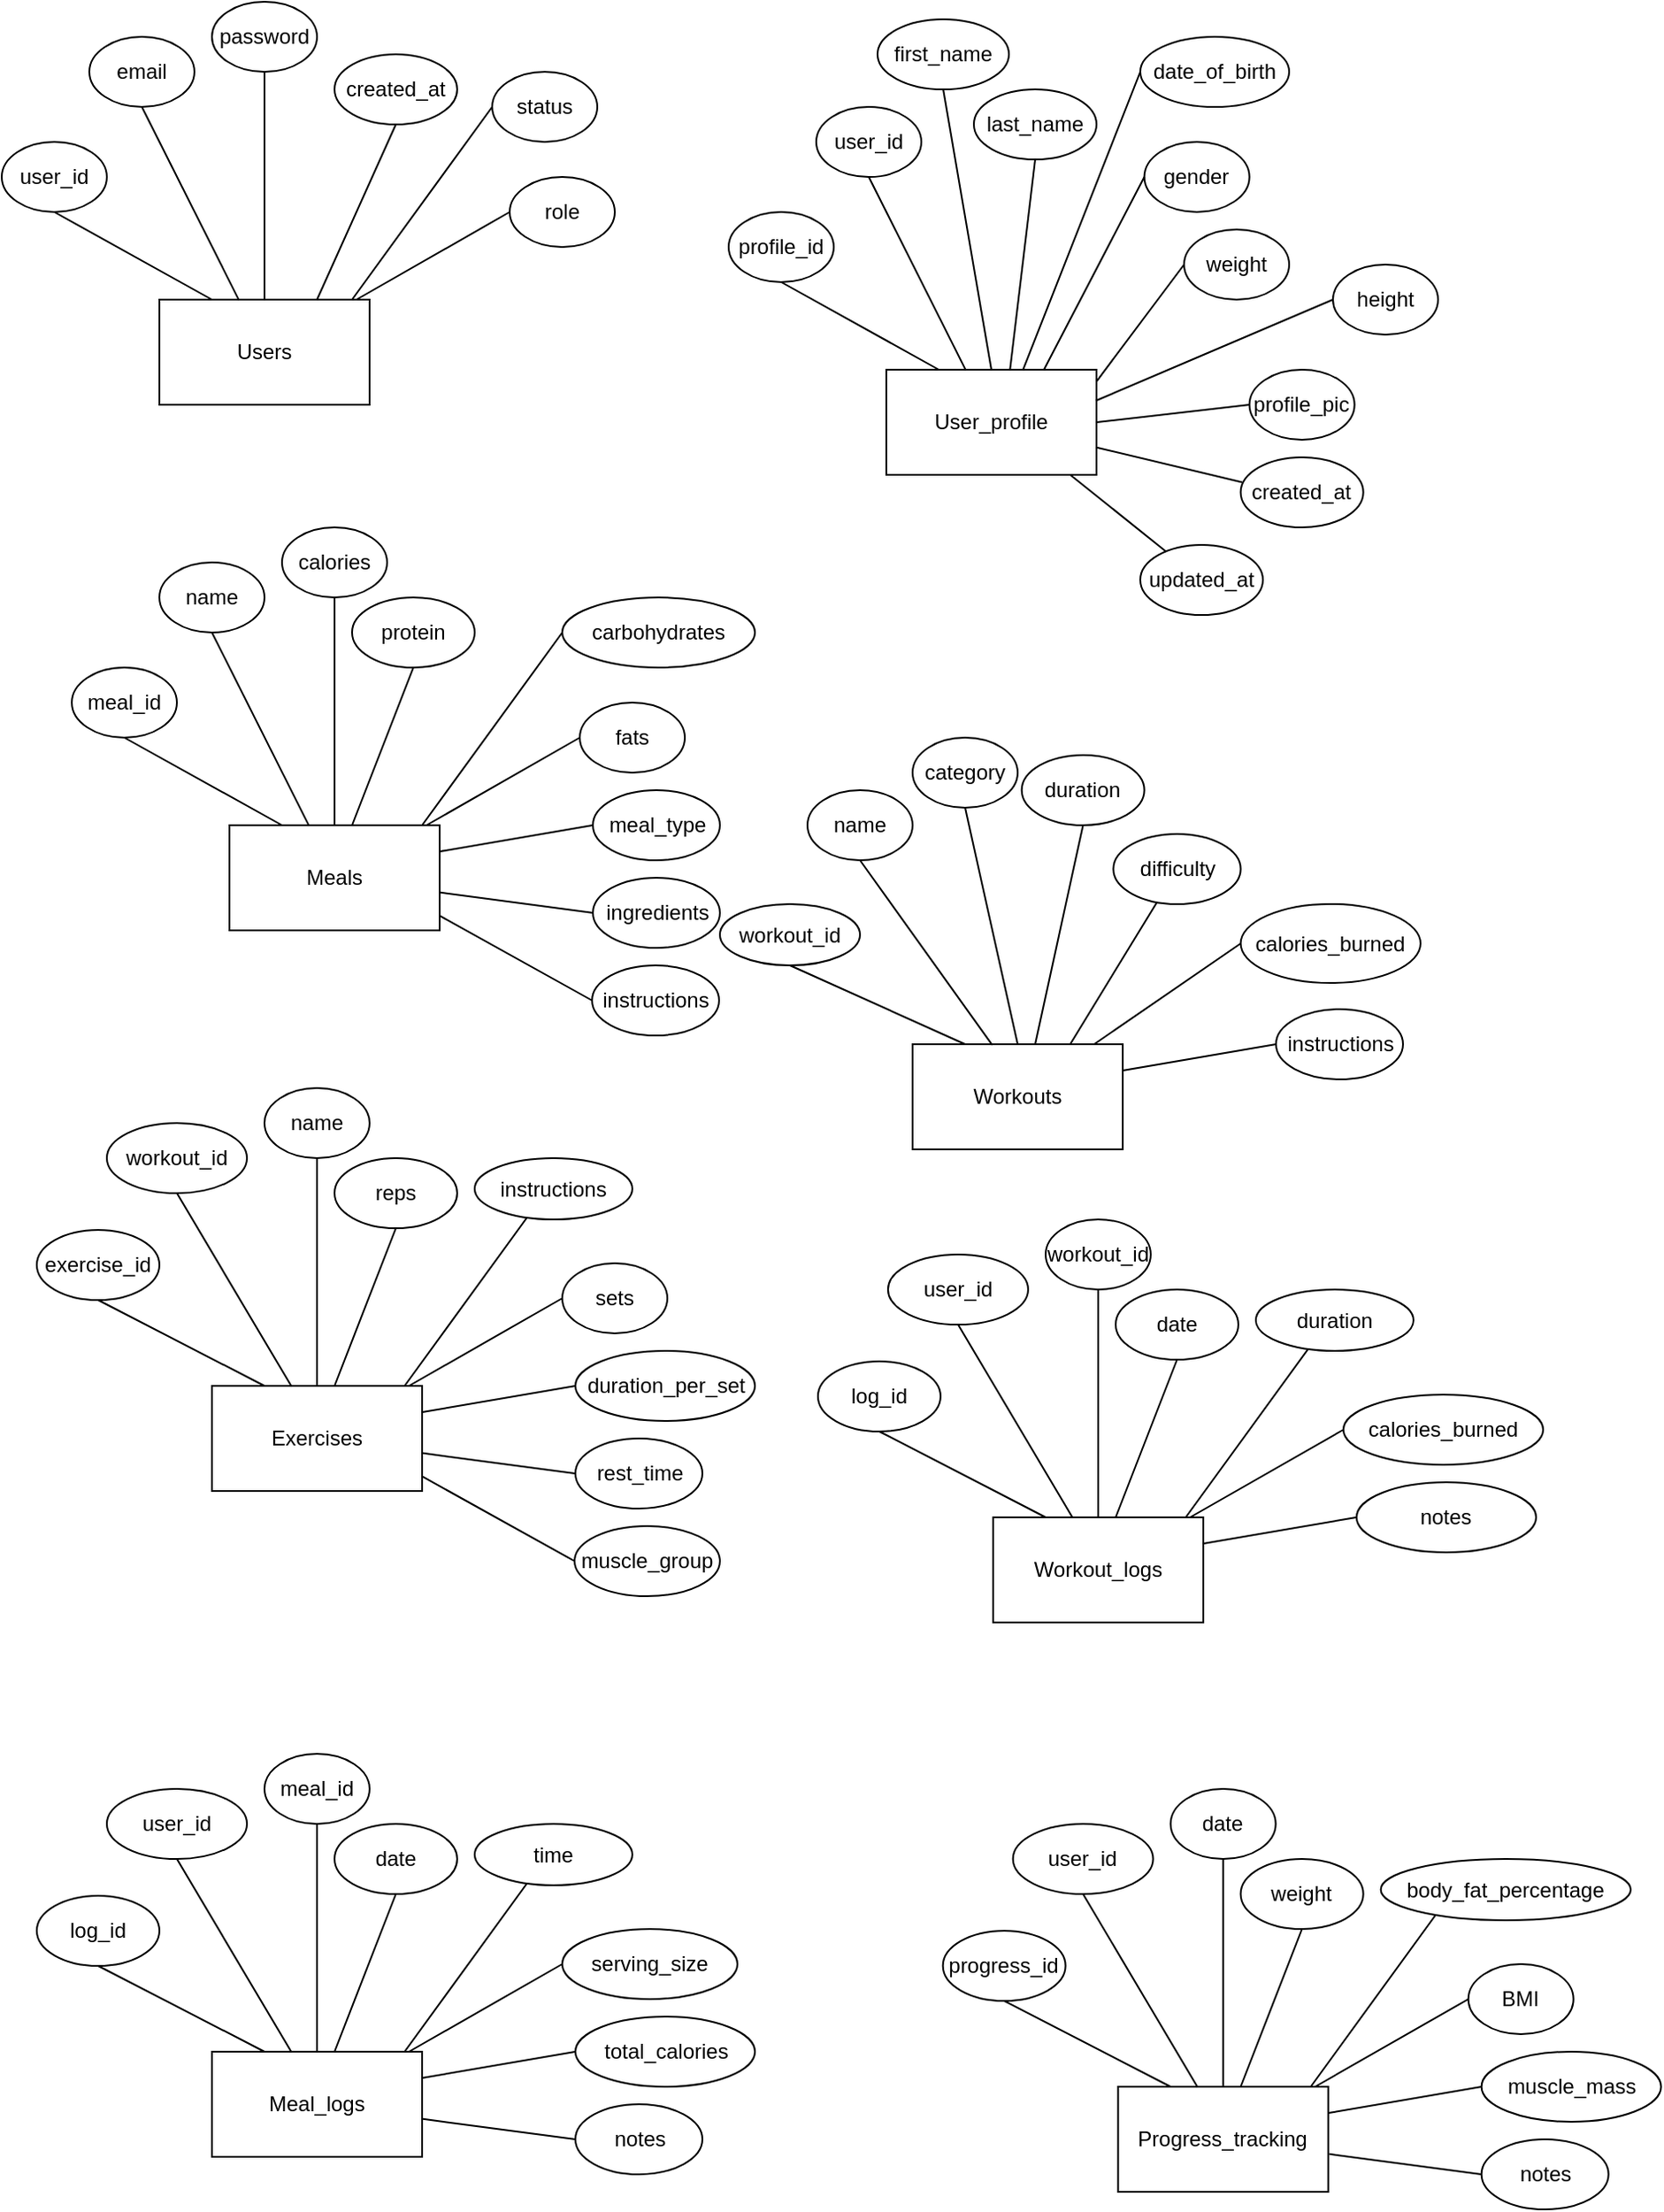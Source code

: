 <mxfile>
    <diagram id="jBs-zmnSxuR3EYOVZ4C9" name="Page-1">
        <mxGraphModel dx="532" dy="657" grid="1" gridSize="10" guides="1" tooltips="1" connect="1" arrows="1" fold="1" page="1" pageScale="1" pageWidth="850" pageHeight="1100" math="0" shadow="0">
            <root>
                <mxCell id="0"/>
                <mxCell id="1" parent="0"/>
                <mxCell id="2" value="Users&lt;br&gt;" style="rounded=0;whiteSpace=wrap;html=1;" parent="1" vertex="1">
                    <mxGeometry x="100" y="190" width="120" height="60" as="geometry"/>
                </mxCell>
                <mxCell id="3" value="user_id" style="ellipse;whiteSpace=wrap;html=1;" parent="1" vertex="1">
                    <mxGeometry x="10" y="100" width="60" height="40" as="geometry"/>
                </mxCell>
                <mxCell id="4" value="" style="endArrow=none;html=1;entryX=0.25;entryY=0;entryDx=0;entryDy=0;exitX=0.5;exitY=1;exitDx=0;exitDy=0;" parent="1" source="3" target="2" edge="1">
                    <mxGeometry width="50" height="50" relative="1" as="geometry">
                        <mxPoint x="120" y="330" as="sourcePoint"/>
                        <mxPoint x="170" y="280" as="targetPoint"/>
                    </mxGeometry>
                </mxCell>
                <mxCell id="5" value="email" style="ellipse;whiteSpace=wrap;html=1;" parent="1" vertex="1">
                    <mxGeometry x="60" y="40" width="60" height="40" as="geometry"/>
                </mxCell>
                <mxCell id="7" value="" style="endArrow=none;html=1;entryX=0.379;entryY=0.007;entryDx=0;entryDy=0;exitX=0.5;exitY=1;exitDx=0;exitDy=0;entryPerimeter=0;" parent="1" source="5" target="2" edge="1">
                    <mxGeometry width="50" height="50" relative="1" as="geometry">
                        <mxPoint x="120" y="330" as="sourcePoint"/>
                        <mxPoint x="170" y="280" as="targetPoint"/>
                    </mxGeometry>
                </mxCell>
                <mxCell id="9" value="password" style="ellipse;whiteSpace=wrap;html=1;" parent="1" vertex="1">
                    <mxGeometry x="130" y="20" width="60" height="40" as="geometry"/>
                </mxCell>
                <mxCell id="11" value="" style="endArrow=none;html=1;exitX=0.5;exitY=0;exitDx=0;exitDy=0;entryX=0.5;entryY=1;entryDx=0;entryDy=0;" parent="1" source="2" target="9" edge="1">
                    <mxGeometry width="50" height="50" relative="1" as="geometry">
                        <mxPoint x="550" y="320" as="sourcePoint"/>
                        <mxPoint x="600" y="270" as="targetPoint"/>
                    </mxGeometry>
                </mxCell>
                <mxCell id="12" value="created_at" style="ellipse;whiteSpace=wrap;html=1;" parent="1" vertex="1">
                    <mxGeometry x="200" y="50" width="70" height="40" as="geometry"/>
                </mxCell>
                <mxCell id="13" value="" style="endArrow=none;html=1;exitX=0.75;exitY=0;exitDx=0;exitDy=0;entryX=0.5;entryY=1;entryDx=0;entryDy=0;" parent="1" source="2" target="12" edge="1">
                    <mxGeometry width="50" height="50" relative="1" as="geometry">
                        <mxPoint x="190" y="190" as="sourcePoint"/>
                        <mxPoint x="630" y="270" as="targetPoint"/>
                    </mxGeometry>
                </mxCell>
                <mxCell id="14" value="status" style="ellipse;whiteSpace=wrap;html=1;" parent="1" vertex="1">
                    <mxGeometry x="290" y="60" width="60" height="40" as="geometry"/>
                </mxCell>
                <mxCell id="15" value="" style="endArrow=none;html=1;entryX=0;entryY=0.5;entryDx=0;entryDy=0;" parent="1" target="14" edge="1">
                    <mxGeometry width="50" height="50" relative="1" as="geometry">
                        <mxPoint x="210" y="190" as="sourcePoint"/>
                        <mxPoint x="730" y="350" as="targetPoint"/>
                    </mxGeometry>
                </mxCell>
                <mxCell id="16" value="role" style="ellipse;whiteSpace=wrap;html=1;" parent="1" vertex="1">
                    <mxGeometry x="300" y="120" width="60" height="40" as="geometry"/>
                </mxCell>
                <mxCell id="17" value="" style="endArrow=none;html=1;entryX=0;entryY=0.5;entryDx=0;entryDy=0;" parent="1" source="2" target="16" edge="1">
                    <mxGeometry width="50" height="50" relative="1" as="geometry">
                        <mxPoint x="290" y="310" as="sourcePoint"/>
                        <mxPoint x="730" y="390" as="targetPoint"/>
                    </mxGeometry>
                </mxCell>
                <mxCell id="19" value="User_profile" style="rounded=0;whiteSpace=wrap;html=1;" parent="1" vertex="1">
                    <mxGeometry x="515" y="230" width="120" height="60" as="geometry"/>
                </mxCell>
                <mxCell id="20" value="profile_id" style="ellipse;whiteSpace=wrap;html=1;" parent="1" vertex="1">
                    <mxGeometry x="425" y="140" width="60" height="40" as="geometry"/>
                </mxCell>
                <mxCell id="21" value="" style="endArrow=none;html=1;entryX=0.25;entryY=0;entryDx=0;entryDy=0;exitX=0.5;exitY=1;exitDx=0;exitDy=0;" parent="1" source="20" target="19" edge="1">
                    <mxGeometry width="50" height="50" relative="1" as="geometry">
                        <mxPoint x="535" y="370" as="sourcePoint"/>
                        <mxPoint x="585" y="320" as="targetPoint"/>
                    </mxGeometry>
                </mxCell>
                <mxCell id="22" value="user_id" style="ellipse;whiteSpace=wrap;html=1;" parent="1" vertex="1">
                    <mxGeometry x="475" y="80" width="60" height="40" as="geometry"/>
                </mxCell>
                <mxCell id="23" value="" style="endArrow=none;html=1;entryX=0.379;entryY=0.007;entryDx=0;entryDy=0;exitX=0.5;exitY=1;exitDx=0;exitDy=0;entryPerimeter=0;" parent="1" source="22" target="19" edge="1">
                    <mxGeometry width="50" height="50" relative="1" as="geometry">
                        <mxPoint x="535" y="370" as="sourcePoint"/>
                        <mxPoint x="585" y="320" as="targetPoint"/>
                    </mxGeometry>
                </mxCell>
                <mxCell id="24" value="first_name" style="ellipse;whiteSpace=wrap;html=1;" parent="1" vertex="1">
                    <mxGeometry x="510" y="30" width="75" height="40" as="geometry"/>
                </mxCell>
                <mxCell id="25" value="" style="endArrow=none;html=1;exitX=0.5;exitY=0;exitDx=0;exitDy=0;entryX=0.5;entryY=1;entryDx=0;entryDy=0;" parent="1" source="19" target="24" edge="1">
                    <mxGeometry width="50" height="50" relative="1" as="geometry">
                        <mxPoint x="965" y="360" as="sourcePoint"/>
                        <mxPoint x="1015" y="310" as="targetPoint"/>
                    </mxGeometry>
                </mxCell>
                <mxCell id="26" value="last_name" style="ellipse;whiteSpace=wrap;html=1;" parent="1" vertex="1">
                    <mxGeometry x="565" y="70" width="70" height="40" as="geometry"/>
                </mxCell>
                <mxCell id="27" value="" style="endArrow=none;html=1;exitX=0.589;exitY=-0.005;exitDx=0;exitDy=0;entryX=0.5;entryY=1;entryDx=0;entryDy=0;exitPerimeter=0;" parent="1" source="19" target="26" edge="1">
                    <mxGeometry width="50" height="50" relative="1" as="geometry">
                        <mxPoint x="605" y="230" as="sourcePoint"/>
                        <mxPoint x="1045" y="310" as="targetPoint"/>
                    </mxGeometry>
                </mxCell>
                <mxCell id="28" value="date_of_birth" style="ellipse;whiteSpace=wrap;html=1;" parent="1" vertex="1">
                    <mxGeometry x="660" y="40" width="85" height="40" as="geometry"/>
                </mxCell>
                <mxCell id="29" value="" style="endArrow=none;html=1;entryX=0;entryY=0.5;entryDx=0;entryDy=0;exitX=0.651;exitY=-0.001;exitDx=0;exitDy=0;exitPerimeter=0;" parent="1" source="19" target="28" edge="1">
                    <mxGeometry width="50" height="50" relative="1" as="geometry">
                        <mxPoint x="625" y="230" as="sourcePoint"/>
                        <mxPoint x="1145" y="390" as="targetPoint"/>
                    </mxGeometry>
                </mxCell>
                <mxCell id="30" value="gender" style="ellipse;whiteSpace=wrap;html=1;" parent="1" vertex="1">
                    <mxGeometry x="662.32" y="100" width="60" height="40" as="geometry"/>
                </mxCell>
                <mxCell id="31" value="" style="endArrow=none;html=1;entryX=0;entryY=0.5;entryDx=0;entryDy=0;exitX=0.75;exitY=0;exitDx=0;exitDy=0;" parent="1" source="19" target="30" edge="1">
                    <mxGeometry width="50" height="50" relative="1" as="geometry">
                        <mxPoint x="630" y="230" as="sourcePoint"/>
                        <mxPoint x="1145" y="430" as="targetPoint"/>
                    </mxGeometry>
                </mxCell>
                <mxCell id="33" value="weight" style="ellipse;whiteSpace=wrap;html=1;" parent="1" vertex="1">
                    <mxGeometry x="685" y="150" width="60" height="40" as="geometry"/>
                </mxCell>
                <mxCell id="34" value="" style="endArrow=none;html=1;entryX=0;entryY=0.5;entryDx=0;entryDy=0;exitX=0.999;exitY=0.115;exitDx=0;exitDy=0;exitPerimeter=0;" parent="1" source="19" target="33" edge="1">
                    <mxGeometry width="50" height="50" relative="1" as="geometry">
                        <mxPoint x="630" y="240" as="sourcePoint"/>
                        <mxPoint x="1152.2" y="500" as="targetPoint"/>
                    </mxGeometry>
                </mxCell>
                <mxCell id="35" value="height" style="ellipse;whiteSpace=wrap;html=1;" parent="1" vertex="1">
                    <mxGeometry x="770" y="170" width="60" height="40" as="geometry"/>
                </mxCell>
                <mxCell id="36" value="" style="endArrow=none;html=1;entryX=0;entryY=0.5;entryDx=0;entryDy=0;exitX=0.996;exitY=0.296;exitDx=0;exitDy=0;exitPerimeter=0;" parent="1" source="19" target="35" edge="1">
                    <mxGeometry width="50" height="50" relative="1" as="geometry">
                        <mxPoint x="635" y="288.45" as="sourcePoint"/>
                        <mxPoint x="1152.32" y="551.55" as="targetPoint"/>
                    </mxGeometry>
                </mxCell>
                <mxCell id="37" value="profile_pic" style="ellipse;whiteSpace=wrap;html=1;" parent="1" vertex="1">
                    <mxGeometry x="722.32" y="230" width="60" height="40" as="geometry"/>
                </mxCell>
                <mxCell id="38" value="" style="endArrow=none;html=1;entryX=0;entryY=0.5;entryDx=0;entryDy=0;exitX=1;exitY=0.5;exitDx=0;exitDy=0;" parent="1" source="19" target="37" edge="1">
                    <mxGeometry width="50" height="50" relative="1" as="geometry">
                        <mxPoint x="644.52" y="296.21" as="sourcePoint"/>
                        <mxPoint x="1162.32" y="600" as="targetPoint"/>
                    </mxGeometry>
                </mxCell>
                <mxCell id="39" value="created_at" style="ellipse;whiteSpace=wrap;html=1;" parent="1" vertex="1">
                    <mxGeometry x="717.32" y="280" width="70" height="40" as="geometry"/>
                </mxCell>
                <mxCell id="40" value="" style="endArrow=none;html=1;entryX=0.012;entryY=0.357;entryDx=0;entryDy=0;entryPerimeter=0;" parent="1" source="19" target="39" edge="1">
                    <mxGeometry width="50" height="50" relative="1" as="geometry">
                        <mxPoint x="585" y="310" as="sourcePoint"/>
                        <mxPoint x="1135" y="540" as="targetPoint"/>
                    </mxGeometry>
                </mxCell>
                <mxCell id="41" value="updated_at" style="ellipse;whiteSpace=wrap;html=1;" parent="1" vertex="1">
                    <mxGeometry x="660" y="330" width="70" height="40" as="geometry"/>
                </mxCell>
                <mxCell id="42" value="" style="endArrow=none;html=1;" parent="1" target="41" edge="1">
                    <mxGeometry width="50" height="50" relative="1" as="geometry">
                        <mxPoint x="620" y="290" as="sourcePoint"/>
                        <mxPoint x="1072.16" y="570" as="targetPoint"/>
                    </mxGeometry>
                </mxCell>
                <mxCell id="44" value="Meals" style="rounded=0;whiteSpace=wrap;html=1;" parent="1" vertex="1">
                    <mxGeometry x="140" y="490" width="120" height="60" as="geometry"/>
                </mxCell>
                <mxCell id="45" value="meal_id" style="ellipse;whiteSpace=wrap;html=1;" parent="1" vertex="1">
                    <mxGeometry x="50" y="400" width="60" height="40" as="geometry"/>
                </mxCell>
                <mxCell id="46" value="" style="endArrow=none;html=1;entryX=0.25;entryY=0;entryDx=0;entryDy=0;exitX=0.5;exitY=1;exitDx=0;exitDy=0;" parent="1" source="45" target="44" edge="1">
                    <mxGeometry width="50" height="50" relative="1" as="geometry">
                        <mxPoint x="160" y="630" as="sourcePoint"/>
                        <mxPoint x="210" y="580" as="targetPoint"/>
                    </mxGeometry>
                </mxCell>
                <mxCell id="47" value="name" style="ellipse;whiteSpace=wrap;html=1;" parent="1" vertex="1">
                    <mxGeometry x="100" y="340" width="60" height="40" as="geometry"/>
                </mxCell>
                <mxCell id="48" value="" style="endArrow=none;html=1;entryX=0.379;entryY=0.007;entryDx=0;entryDy=0;exitX=0.5;exitY=1;exitDx=0;exitDy=0;entryPerimeter=0;" parent="1" source="47" target="44" edge="1">
                    <mxGeometry width="50" height="50" relative="1" as="geometry">
                        <mxPoint x="160" y="630" as="sourcePoint"/>
                        <mxPoint x="210" y="580" as="targetPoint"/>
                    </mxGeometry>
                </mxCell>
                <mxCell id="49" value="calories" style="ellipse;whiteSpace=wrap;html=1;" parent="1" vertex="1">
                    <mxGeometry x="170" y="320" width="60" height="40" as="geometry"/>
                </mxCell>
                <mxCell id="50" value="" style="endArrow=none;html=1;exitX=0.5;exitY=0;exitDx=0;exitDy=0;entryX=0.5;entryY=1;entryDx=0;entryDy=0;" parent="1" source="44" target="49" edge="1">
                    <mxGeometry width="50" height="50" relative="1" as="geometry">
                        <mxPoint x="590" y="620" as="sourcePoint"/>
                        <mxPoint x="640" y="570" as="targetPoint"/>
                    </mxGeometry>
                </mxCell>
                <mxCell id="51" value="protein" style="ellipse;whiteSpace=wrap;html=1;" parent="1" vertex="1">
                    <mxGeometry x="210" y="360" width="70" height="40" as="geometry"/>
                </mxCell>
                <mxCell id="52" value="" style="endArrow=none;html=1;entryX=0.5;entryY=1;entryDx=0;entryDy=0;" parent="1" target="51" edge="1">
                    <mxGeometry width="50" height="50" relative="1" as="geometry">
                        <mxPoint x="210" y="490" as="sourcePoint"/>
                        <mxPoint x="670" y="570" as="targetPoint"/>
                    </mxGeometry>
                </mxCell>
                <mxCell id="53" value="carbohydrates&lt;br&gt;" style="ellipse;whiteSpace=wrap;html=1;" parent="1" vertex="1">
                    <mxGeometry x="330" y="360" width="110" height="40" as="geometry"/>
                </mxCell>
                <mxCell id="54" value="" style="endArrow=none;html=1;entryX=0;entryY=0.5;entryDx=0;entryDy=0;" parent="1" target="53" edge="1">
                    <mxGeometry width="50" height="50" relative="1" as="geometry">
                        <mxPoint x="250" y="490" as="sourcePoint"/>
                        <mxPoint x="770" y="650" as="targetPoint"/>
                    </mxGeometry>
                </mxCell>
                <mxCell id="55" value="fats" style="ellipse;whiteSpace=wrap;html=1;" parent="1" vertex="1">
                    <mxGeometry x="340" y="420" width="60" height="40" as="geometry"/>
                </mxCell>
                <mxCell id="56" value="" style="endArrow=none;html=1;entryX=0;entryY=0.5;entryDx=0;entryDy=0;" parent="1" source="44" target="55" edge="1">
                    <mxGeometry width="50" height="50" relative="1" as="geometry">
                        <mxPoint x="330" y="610" as="sourcePoint"/>
                        <mxPoint x="770" y="690" as="targetPoint"/>
                    </mxGeometry>
                </mxCell>
                <mxCell id="57" value="meal_type" style="ellipse;whiteSpace=wrap;html=1;" parent="1" vertex="1">
                    <mxGeometry x="347.5" y="470" width="72.5" height="40" as="geometry"/>
                </mxCell>
                <mxCell id="58" value="" style="endArrow=none;html=1;entryX=0;entryY=0.5;entryDx=0;entryDy=0;exitX=1;exitY=0.25;exitDx=0;exitDy=0;" parent="1" source="44" target="57" edge="1">
                    <mxGeometry width="50" height="50" relative="1" as="geometry">
                        <mxPoint x="260.0" y="540" as="sourcePoint"/>
                        <mxPoint x="777.5" y="740" as="targetPoint"/>
                    </mxGeometry>
                </mxCell>
                <mxCell id="59" value="ingredients" style="ellipse;whiteSpace=wrap;html=1;" parent="1" vertex="1">
                    <mxGeometry x="347.5" y="520" width="72.5" height="40" as="geometry"/>
                </mxCell>
                <mxCell id="60" value="" style="endArrow=none;html=1;entryX=0;entryY=0.5;entryDx=0;entryDy=0;exitX=1.004;exitY=0.64;exitDx=0;exitDy=0;exitPerimeter=0;" parent="1" source="44" target="59" edge="1">
                    <mxGeometry width="50" height="50" relative="1" as="geometry">
                        <mxPoint x="260.0" y="555.0" as="sourcePoint"/>
                        <mxPoint x="777.5" y="790" as="targetPoint"/>
                    </mxGeometry>
                </mxCell>
                <mxCell id="61" value="instructions" style="ellipse;whiteSpace=wrap;html=1;" parent="1" vertex="1">
                    <mxGeometry x="347.02" y="570" width="72.5" height="40" as="geometry"/>
                </mxCell>
                <mxCell id="62" value="" style="endArrow=none;html=1;entryX=0;entryY=0.5;entryDx=0;entryDy=0;exitX=1.001;exitY=0.862;exitDx=0;exitDy=0;exitPerimeter=0;" parent="1" source="44" target="61" edge="1">
                    <mxGeometry width="50" height="50" relative="1" as="geometry">
                        <mxPoint x="260.0" y="578.4" as="sourcePoint"/>
                        <mxPoint x="777.02" y="840" as="targetPoint"/>
                    </mxGeometry>
                </mxCell>
                <mxCell id="63" value="Workouts" style="rounded=0;whiteSpace=wrap;html=1;" parent="1" vertex="1">
                    <mxGeometry x="530" y="615" width="120" height="60" as="geometry"/>
                </mxCell>
                <mxCell id="64" value="workout_id" style="ellipse;whiteSpace=wrap;html=1;" parent="1" vertex="1">
                    <mxGeometry x="420" y="535" width="80" height="35" as="geometry"/>
                </mxCell>
                <mxCell id="65" value="" style="endArrow=none;html=1;entryX=0.25;entryY=0;entryDx=0;entryDy=0;exitX=0.5;exitY=1;exitDx=0;exitDy=0;" parent="1" source="64" target="63" edge="1">
                    <mxGeometry width="50" height="50" relative="1" as="geometry">
                        <mxPoint x="550" y="755" as="sourcePoint"/>
                        <mxPoint x="600" y="705" as="targetPoint"/>
                    </mxGeometry>
                </mxCell>
                <mxCell id="66" value="name" style="ellipse;whiteSpace=wrap;html=1;" parent="1" vertex="1">
                    <mxGeometry x="470" y="470" width="60" height="40" as="geometry"/>
                </mxCell>
                <mxCell id="67" value="" style="endArrow=none;html=1;entryX=0.379;entryY=0.007;entryDx=0;entryDy=0;exitX=0.5;exitY=1;exitDx=0;exitDy=0;entryPerimeter=0;" parent="1" source="66" target="63" edge="1">
                    <mxGeometry width="50" height="50" relative="1" as="geometry">
                        <mxPoint x="550" y="755" as="sourcePoint"/>
                        <mxPoint x="600" y="705" as="targetPoint"/>
                    </mxGeometry>
                </mxCell>
                <mxCell id="68" value="category" style="ellipse;whiteSpace=wrap;html=1;" parent="1" vertex="1">
                    <mxGeometry x="530" y="440" width="60" height="40" as="geometry"/>
                </mxCell>
                <mxCell id="69" value="" style="endArrow=none;html=1;exitX=0.5;exitY=0;exitDx=0;exitDy=0;entryX=0.5;entryY=1;entryDx=0;entryDy=0;" parent="1" source="63" target="68" edge="1">
                    <mxGeometry width="50" height="50" relative="1" as="geometry">
                        <mxPoint x="980" y="745" as="sourcePoint"/>
                        <mxPoint x="1030" y="695" as="targetPoint"/>
                    </mxGeometry>
                </mxCell>
                <mxCell id="70" value="duration" style="ellipse;whiteSpace=wrap;html=1;" parent="1" vertex="1">
                    <mxGeometry x="592.32" y="450" width="70" height="40" as="geometry"/>
                </mxCell>
                <mxCell id="71" value="" style="endArrow=none;html=1;entryX=0.5;entryY=1;entryDx=0;entryDy=0;" parent="1" target="70" edge="1">
                    <mxGeometry width="50" height="50" relative="1" as="geometry">
                        <mxPoint x="600" y="615" as="sourcePoint"/>
                        <mxPoint x="1060" y="695" as="targetPoint"/>
                    </mxGeometry>
                </mxCell>
                <mxCell id="72" value="difficulty" style="ellipse;whiteSpace=wrap;html=1;" parent="1" vertex="1">
                    <mxGeometry x="644.64" y="495" width="72.68" height="40" as="geometry"/>
                </mxCell>
                <mxCell id="73" value="" style="endArrow=none;html=1;exitX=0.75;exitY=0;exitDx=0;exitDy=0;" parent="1" source="63" target="72" edge="1">
                    <mxGeometry width="50" height="50" relative="1" as="geometry">
                        <mxPoint x="640" y="615" as="sourcePoint"/>
                        <mxPoint x="1160" y="775" as="targetPoint"/>
                    </mxGeometry>
                </mxCell>
                <mxCell id="74" value="calories_burned" style="ellipse;whiteSpace=wrap;html=1;" parent="1" vertex="1">
                    <mxGeometry x="717.32" y="535" width="102.68" height="45" as="geometry"/>
                </mxCell>
                <mxCell id="75" value="" style="endArrow=none;html=1;entryX=0;entryY=0.5;entryDx=0;entryDy=0;" parent="1" source="63" target="74" edge="1">
                    <mxGeometry width="50" height="50" relative="1" as="geometry">
                        <mxPoint x="720" y="735" as="sourcePoint"/>
                        <mxPoint x="1160" y="815" as="targetPoint"/>
                    </mxGeometry>
                </mxCell>
                <mxCell id="76" value="instructions" style="ellipse;whiteSpace=wrap;html=1;" parent="1" vertex="1">
                    <mxGeometry x="737.5" y="595" width="72.5" height="40" as="geometry"/>
                </mxCell>
                <mxCell id="77" value="" style="endArrow=none;html=1;entryX=0;entryY=0.5;entryDx=0;entryDy=0;exitX=1;exitY=0.25;exitDx=0;exitDy=0;" parent="1" source="63" target="76" edge="1">
                    <mxGeometry width="50" height="50" relative="1" as="geometry">
                        <mxPoint x="650.0" y="665" as="sourcePoint"/>
                        <mxPoint x="1167.5" y="865" as="targetPoint"/>
                    </mxGeometry>
                </mxCell>
                <mxCell id="84" value="Exercises" style="rounded=0;whiteSpace=wrap;html=1;" vertex="1" parent="1">
                    <mxGeometry x="130" y="810" width="120" height="60" as="geometry"/>
                </mxCell>
                <mxCell id="85" value="exercise_id" style="ellipse;whiteSpace=wrap;html=1;" vertex="1" parent="1">
                    <mxGeometry x="30" y="721" width="70" height="40" as="geometry"/>
                </mxCell>
                <mxCell id="86" value="" style="endArrow=none;html=1;entryX=0.25;entryY=0;entryDx=0;entryDy=0;exitX=0.5;exitY=1;exitDx=0;exitDy=0;" edge="1" parent="1" source="85" target="84">
                    <mxGeometry width="50" height="50" relative="1" as="geometry">
                        <mxPoint x="150" y="950" as="sourcePoint"/>
                        <mxPoint x="200" y="900" as="targetPoint"/>
                    </mxGeometry>
                </mxCell>
                <mxCell id="87" value="workout_id" style="ellipse;whiteSpace=wrap;html=1;" vertex="1" parent="1">
                    <mxGeometry x="70" y="660" width="80" height="40" as="geometry"/>
                </mxCell>
                <mxCell id="88" value="" style="endArrow=none;html=1;entryX=0.379;entryY=0.007;entryDx=0;entryDy=0;exitX=0.5;exitY=1;exitDx=0;exitDy=0;entryPerimeter=0;" edge="1" parent="1" source="87" target="84">
                    <mxGeometry width="50" height="50" relative="1" as="geometry">
                        <mxPoint x="150" y="950" as="sourcePoint"/>
                        <mxPoint x="200" y="900" as="targetPoint"/>
                    </mxGeometry>
                </mxCell>
                <mxCell id="89" value="name" style="ellipse;whiteSpace=wrap;html=1;" vertex="1" parent="1">
                    <mxGeometry x="160" y="640" width="60" height="40" as="geometry"/>
                </mxCell>
                <mxCell id="90" value="" style="endArrow=none;html=1;exitX=0.5;exitY=0;exitDx=0;exitDy=0;entryX=0.5;entryY=1;entryDx=0;entryDy=0;" edge="1" parent="1" source="84" target="89">
                    <mxGeometry width="50" height="50" relative="1" as="geometry">
                        <mxPoint x="580" y="940" as="sourcePoint"/>
                        <mxPoint x="630" y="890" as="targetPoint"/>
                    </mxGeometry>
                </mxCell>
                <mxCell id="91" value="reps" style="ellipse;whiteSpace=wrap;html=1;" vertex="1" parent="1">
                    <mxGeometry x="200" y="680" width="70" height="40" as="geometry"/>
                </mxCell>
                <mxCell id="92" value="" style="endArrow=none;html=1;entryX=0.5;entryY=1;entryDx=0;entryDy=0;" edge="1" parent="1" target="91">
                    <mxGeometry width="50" height="50" relative="1" as="geometry">
                        <mxPoint x="200" y="810" as="sourcePoint"/>
                        <mxPoint x="660" y="890" as="targetPoint"/>
                    </mxGeometry>
                </mxCell>
                <mxCell id="93" value="" style="endArrow=none;html=1;entryX=0;entryY=0.5;entryDx=0;entryDy=0;" edge="1" parent="1">
                    <mxGeometry width="50" height="50" relative="1" as="geometry">
                        <mxPoint x="240" y="810" as="sourcePoint"/>
                        <mxPoint x="320.0" y="700" as="targetPoint"/>
                    </mxGeometry>
                </mxCell>
                <mxCell id="94" value="sets" style="ellipse;whiteSpace=wrap;html=1;" vertex="1" parent="1">
                    <mxGeometry x="330" y="740" width="60" height="40" as="geometry"/>
                </mxCell>
                <mxCell id="95" value="" style="endArrow=none;html=1;entryX=0;entryY=0.5;entryDx=0;entryDy=0;" edge="1" parent="1" source="84" target="94">
                    <mxGeometry width="50" height="50" relative="1" as="geometry">
                        <mxPoint x="320" y="930" as="sourcePoint"/>
                        <mxPoint x="760" y="1010" as="targetPoint"/>
                    </mxGeometry>
                </mxCell>
                <mxCell id="96" value="duration_per_set" style="ellipse;whiteSpace=wrap;html=1;" vertex="1" parent="1">
                    <mxGeometry x="337.5" y="790" width="102.5" height="40" as="geometry"/>
                </mxCell>
                <mxCell id="97" value="" style="endArrow=none;html=1;entryX=0;entryY=0.5;entryDx=0;entryDy=0;exitX=1;exitY=0.25;exitDx=0;exitDy=0;" edge="1" parent="1" source="84" target="96">
                    <mxGeometry width="50" height="50" relative="1" as="geometry">
                        <mxPoint x="250.0" y="860" as="sourcePoint"/>
                        <mxPoint x="767.5" y="1060" as="targetPoint"/>
                    </mxGeometry>
                </mxCell>
                <mxCell id="98" value="rest_time" style="ellipse;whiteSpace=wrap;html=1;" vertex="1" parent="1">
                    <mxGeometry x="337.5" y="840" width="72.5" height="40" as="geometry"/>
                </mxCell>
                <mxCell id="99" value="" style="endArrow=none;html=1;entryX=0;entryY=0.5;entryDx=0;entryDy=0;exitX=1.004;exitY=0.64;exitDx=0;exitDy=0;exitPerimeter=0;" edge="1" parent="1" source="84" target="98">
                    <mxGeometry width="50" height="50" relative="1" as="geometry">
                        <mxPoint x="250.0" y="875.0" as="sourcePoint"/>
                        <mxPoint x="767.5" y="1110" as="targetPoint"/>
                    </mxGeometry>
                </mxCell>
                <mxCell id="100" value="muscle_group" style="ellipse;whiteSpace=wrap;html=1;" vertex="1" parent="1">
                    <mxGeometry x="337.02" y="890" width="82.98" height="40" as="geometry"/>
                </mxCell>
                <mxCell id="101" value="" style="endArrow=none;html=1;entryX=0;entryY=0.5;entryDx=0;entryDy=0;exitX=1.001;exitY=0.862;exitDx=0;exitDy=0;exitPerimeter=0;" edge="1" parent="1" source="84" target="100">
                    <mxGeometry width="50" height="50" relative="1" as="geometry">
                        <mxPoint x="250.0" y="898.4" as="sourcePoint"/>
                        <mxPoint x="767.02" y="1160" as="targetPoint"/>
                    </mxGeometry>
                </mxCell>
                <mxCell id="103" value="instructions" style="ellipse;whiteSpace=wrap;html=1;" vertex="1" parent="1">
                    <mxGeometry x="280" y="680" width="90" height="35" as="geometry"/>
                </mxCell>
                <mxCell id="104" value="Workout_logs" style="rounded=0;whiteSpace=wrap;html=1;" vertex="1" parent="1">
                    <mxGeometry x="575.98" y="885" width="120" height="60" as="geometry"/>
                </mxCell>
                <mxCell id="105" value="log_id" style="ellipse;whiteSpace=wrap;html=1;" vertex="1" parent="1">
                    <mxGeometry x="475.98" y="796" width="70" height="40" as="geometry"/>
                </mxCell>
                <mxCell id="106" value="" style="endArrow=none;html=1;entryX=0.25;entryY=0;entryDx=0;entryDy=0;exitX=0.5;exitY=1;exitDx=0;exitDy=0;" edge="1" parent="1" source="105" target="104">
                    <mxGeometry width="50" height="50" relative="1" as="geometry">
                        <mxPoint x="595.98" y="1025" as="sourcePoint"/>
                        <mxPoint x="645.98" y="975" as="targetPoint"/>
                    </mxGeometry>
                </mxCell>
                <mxCell id="107" value="user_id" style="ellipse;whiteSpace=wrap;html=1;" vertex="1" parent="1">
                    <mxGeometry x="515.98" y="735" width="80" height="40" as="geometry"/>
                </mxCell>
                <mxCell id="108" value="" style="endArrow=none;html=1;entryX=0.379;entryY=0.007;entryDx=0;entryDy=0;exitX=0.5;exitY=1;exitDx=0;exitDy=0;entryPerimeter=0;" edge="1" parent="1" source="107" target="104">
                    <mxGeometry width="50" height="50" relative="1" as="geometry">
                        <mxPoint x="595.98" y="1025" as="sourcePoint"/>
                        <mxPoint x="645.98" y="975" as="targetPoint"/>
                    </mxGeometry>
                </mxCell>
                <mxCell id="109" value="workout_id" style="ellipse;whiteSpace=wrap;html=1;" vertex="1" parent="1">
                    <mxGeometry x="605.98" y="715" width="60" height="40" as="geometry"/>
                </mxCell>
                <mxCell id="110" value="" style="endArrow=none;html=1;exitX=0.5;exitY=0;exitDx=0;exitDy=0;entryX=0.5;entryY=1;entryDx=0;entryDy=0;" edge="1" parent="1" source="104" target="109">
                    <mxGeometry width="50" height="50" relative="1" as="geometry">
                        <mxPoint x="1025.98" y="1015" as="sourcePoint"/>
                        <mxPoint x="1075.98" y="965" as="targetPoint"/>
                    </mxGeometry>
                </mxCell>
                <mxCell id="111" value="date" style="ellipse;whiteSpace=wrap;html=1;" vertex="1" parent="1">
                    <mxGeometry x="645.98" y="755" width="70" height="40" as="geometry"/>
                </mxCell>
                <mxCell id="112" value="" style="endArrow=none;html=1;entryX=0.5;entryY=1;entryDx=0;entryDy=0;" edge="1" parent="1" target="111">
                    <mxGeometry width="50" height="50" relative="1" as="geometry">
                        <mxPoint x="645.98" y="885" as="sourcePoint"/>
                        <mxPoint x="1105.98" y="965" as="targetPoint"/>
                    </mxGeometry>
                </mxCell>
                <mxCell id="113" value="" style="endArrow=none;html=1;entryX=0;entryY=0.5;entryDx=0;entryDy=0;" edge="1" parent="1">
                    <mxGeometry width="50" height="50" relative="1" as="geometry">
                        <mxPoint x="685.98" y="885" as="sourcePoint"/>
                        <mxPoint x="765.98" y="775" as="targetPoint"/>
                    </mxGeometry>
                </mxCell>
                <mxCell id="114" value="calories_burned" style="ellipse;whiteSpace=wrap;html=1;" vertex="1" parent="1">
                    <mxGeometry x="775.98" y="815" width="114.02" height="40" as="geometry"/>
                </mxCell>
                <mxCell id="115" value="" style="endArrow=none;html=1;entryX=0;entryY=0.5;entryDx=0;entryDy=0;" edge="1" parent="1" source="104" target="114">
                    <mxGeometry width="50" height="50" relative="1" as="geometry">
                        <mxPoint x="765.98" y="1005" as="sourcePoint"/>
                        <mxPoint x="1205.98" y="1085" as="targetPoint"/>
                    </mxGeometry>
                </mxCell>
                <mxCell id="116" value="notes" style="ellipse;whiteSpace=wrap;html=1;" vertex="1" parent="1">
                    <mxGeometry x="783.48" y="865" width="102.5" height="40" as="geometry"/>
                </mxCell>
                <mxCell id="117" value="" style="endArrow=none;html=1;entryX=0;entryY=0.5;entryDx=0;entryDy=0;exitX=1;exitY=0.25;exitDx=0;exitDy=0;" edge="1" parent="1" source="104" target="116">
                    <mxGeometry width="50" height="50" relative="1" as="geometry">
                        <mxPoint x="695.98" y="935" as="sourcePoint"/>
                        <mxPoint x="1213.48" y="1135" as="targetPoint"/>
                    </mxGeometry>
                </mxCell>
                <mxCell id="122" value="duration" style="ellipse;whiteSpace=wrap;html=1;" vertex="1" parent="1">
                    <mxGeometry x="725.98" y="755" width="90" height="35" as="geometry"/>
                </mxCell>
                <mxCell id="125" value="Meal_logs" style="rounded=0;whiteSpace=wrap;html=1;" vertex="1" parent="1">
                    <mxGeometry x="130" y="1190" width="120" height="60" as="geometry"/>
                </mxCell>
                <mxCell id="126" value="log_id" style="ellipse;whiteSpace=wrap;html=1;" vertex="1" parent="1">
                    <mxGeometry x="30" y="1101" width="70" height="40" as="geometry"/>
                </mxCell>
                <mxCell id="127" value="" style="endArrow=none;html=1;entryX=0.25;entryY=0;entryDx=0;entryDy=0;exitX=0.5;exitY=1;exitDx=0;exitDy=0;" edge="1" parent="1" source="126" target="125">
                    <mxGeometry width="50" height="50" relative="1" as="geometry">
                        <mxPoint x="150" y="1330" as="sourcePoint"/>
                        <mxPoint x="200" y="1280" as="targetPoint"/>
                    </mxGeometry>
                </mxCell>
                <mxCell id="128" value="user_id" style="ellipse;whiteSpace=wrap;html=1;" vertex="1" parent="1">
                    <mxGeometry x="70" y="1040" width="80" height="40" as="geometry"/>
                </mxCell>
                <mxCell id="129" value="" style="endArrow=none;html=1;entryX=0.379;entryY=0.007;entryDx=0;entryDy=0;exitX=0.5;exitY=1;exitDx=0;exitDy=0;entryPerimeter=0;" edge="1" parent="1" source="128" target="125">
                    <mxGeometry width="50" height="50" relative="1" as="geometry">
                        <mxPoint x="150" y="1330" as="sourcePoint"/>
                        <mxPoint x="200" y="1280" as="targetPoint"/>
                    </mxGeometry>
                </mxCell>
                <mxCell id="130" value="meal_id" style="ellipse;whiteSpace=wrap;html=1;" vertex="1" parent="1">
                    <mxGeometry x="160" y="1020" width="60" height="40" as="geometry"/>
                </mxCell>
                <mxCell id="131" value="" style="endArrow=none;html=1;exitX=0.5;exitY=0;exitDx=0;exitDy=0;entryX=0.5;entryY=1;entryDx=0;entryDy=0;" edge="1" parent="1" source="125" target="130">
                    <mxGeometry width="50" height="50" relative="1" as="geometry">
                        <mxPoint x="580" y="1320" as="sourcePoint"/>
                        <mxPoint x="630" y="1270" as="targetPoint"/>
                    </mxGeometry>
                </mxCell>
                <mxCell id="132" value="date" style="ellipse;whiteSpace=wrap;html=1;" vertex="1" parent="1">
                    <mxGeometry x="200" y="1060" width="70" height="40" as="geometry"/>
                </mxCell>
                <mxCell id="133" value="" style="endArrow=none;html=1;entryX=0.5;entryY=1;entryDx=0;entryDy=0;" edge="1" parent="1" target="132">
                    <mxGeometry width="50" height="50" relative="1" as="geometry">
                        <mxPoint x="200" y="1190" as="sourcePoint"/>
                        <mxPoint x="660" y="1270" as="targetPoint"/>
                    </mxGeometry>
                </mxCell>
                <mxCell id="134" value="" style="endArrow=none;html=1;entryX=0;entryY=0.5;entryDx=0;entryDy=0;" edge="1" parent="1">
                    <mxGeometry width="50" height="50" relative="1" as="geometry">
                        <mxPoint x="240" y="1190" as="sourcePoint"/>
                        <mxPoint x="320.0" y="1080" as="targetPoint"/>
                    </mxGeometry>
                </mxCell>
                <mxCell id="135" value="serving_size" style="ellipse;whiteSpace=wrap;html=1;" vertex="1" parent="1">
                    <mxGeometry x="330" y="1120" width="100" height="40" as="geometry"/>
                </mxCell>
                <mxCell id="136" value="" style="endArrow=none;html=1;entryX=0;entryY=0.5;entryDx=0;entryDy=0;" edge="1" parent="1" source="125" target="135">
                    <mxGeometry width="50" height="50" relative="1" as="geometry">
                        <mxPoint x="320" y="1310" as="sourcePoint"/>
                        <mxPoint x="760" y="1390" as="targetPoint"/>
                    </mxGeometry>
                </mxCell>
                <mxCell id="137" value="total_calories" style="ellipse;whiteSpace=wrap;html=1;" vertex="1" parent="1">
                    <mxGeometry x="337.5" y="1170" width="102.5" height="40" as="geometry"/>
                </mxCell>
                <mxCell id="138" value="" style="endArrow=none;html=1;entryX=0;entryY=0.5;entryDx=0;entryDy=0;exitX=1;exitY=0.25;exitDx=0;exitDy=0;" edge="1" parent="1" source="125" target="137">
                    <mxGeometry width="50" height="50" relative="1" as="geometry">
                        <mxPoint x="250.0" y="1240" as="sourcePoint"/>
                        <mxPoint x="767.5" y="1440" as="targetPoint"/>
                    </mxGeometry>
                </mxCell>
                <mxCell id="139" value="notes" style="ellipse;whiteSpace=wrap;html=1;" vertex="1" parent="1">
                    <mxGeometry x="337.5" y="1220" width="72.5" height="40" as="geometry"/>
                </mxCell>
                <mxCell id="140" value="" style="endArrow=none;html=1;entryX=0;entryY=0.5;entryDx=0;entryDy=0;exitX=1.004;exitY=0.64;exitDx=0;exitDy=0;exitPerimeter=0;" edge="1" parent="1" source="125" target="139">
                    <mxGeometry width="50" height="50" relative="1" as="geometry">
                        <mxPoint x="250.0" y="1255" as="sourcePoint"/>
                        <mxPoint x="767.5" y="1490" as="targetPoint"/>
                    </mxGeometry>
                </mxCell>
                <mxCell id="143" value="time" style="ellipse;whiteSpace=wrap;html=1;" vertex="1" parent="1">
                    <mxGeometry x="280" y="1060" width="90" height="35" as="geometry"/>
                </mxCell>
                <mxCell id="145" value="Progress_tracking" style="rounded=0;whiteSpace=wrap;html=1;" vertex="1" parent="1">
                    <mxGeometry x="647.32" y="1210" width="120" height="60" as="geometry"/>
                </mxCell>
                <mxCell id="146" value="progress_id" style="ellipse;whiteSpace=wrap;html=1;" vertex="1" parent="1">
                    <mxGeometry x="547.32" y="1121" width="70" height="40" as="geometry"/>
                </mxCell>
                <mxCell id="147" value="" style="endArrow=none;html=1;entryX=0.25;entryY=0;entryDx=0;entryDy=0;exitX=0.5;exitY=1;exitDx=0;exitDy=0;" edge="1" parent="1" source="146" target="145">
                    <mxGeometry width="50" height="50" relative="1" as="geometry">
                        <mxPoint x="667.32" y="1350" as="sourcePoint"/>
                        <mxPoint x="717.32" y="1300" as="targetPoint"/>
                    </mxGeometry>
                </mxCell>
                <mxCell id="148" value="user_id" style="ellipse;whiteSpace=wrap;html=1;" vertex="1" parent="1">
                    <mxGeometry x="587.32" y="1060" width="80" height="40" as="geometry"/>
                </mxCell>
                <mxCell id="149" value="" style="endArrow=none;html=1;entryX=0.379;entryY=0.007;entryDx=0;entryDy=0;exitX=0.5;exitY=1;exitDx=0;exitDy=0;entryPerimeter=0;" edge="1" parent="1" source="148" target="145">
                    <mxGeometry width="50" height="50" relative="1" as="geometry">
                        <mxPoint x="667.32" y="1350" as="sourcePoint"/>
                        <mxPoint x="717.32" y="1300" as="targetPoint"/>
                    </mxGeometry>
                </mxCell>
                <mxCell id="150" value="date" style="ellipse;whiteSpace=wrap;html=1;" vertex="1" parent="1">
                    <mxGeometry x="677.32" y="1040" width="60" height="40" as="geometry"/>
                </mxCell>
                <mxCell id="151" value="" style="endArrow=none;html=1;exitX=0.5;exitY=0;exitDx=0;exitDy=0;entryX=0.5;entryY=1;entryDx=0;entryDy=0;" edge="1" parent="1" source="145" target="150">
                    <mxGeometry width="50" height="50" relative="1" as="geometry">
                        <mxPoint x="1097.32" y="1340" as="sourcePoint"/>
                        <mxPoint x="1147.32" y="1290" as="targetPoint"/>
                    </mxGeometry>
                </mxCell>
                <mxCell id="152" value="weight" style="ellipse;whiteSpace=wrap;html=1;" vertex="1" parent="1">
                    <mxGeometry x="717.32" y="1080" width="70" height="40" as="geometry"/>
                </mxCell>
                <mxCell id="153" value="" style="endArrow=none;html=1;entryX=0.5;entryY=1;entryDx=0;entryDy=0;" edge="1" parent="1" target="152">
                    <mxGeometry width="50" height="50" relative="1" as="geometry">
                        <mxPoint x="717.32" y="1210" as="sourcePoint"/>
                        <mxPoint x="1177.32" y="1290" as="targetPoint"/>
                    </mxGeometry>
                </mxCell>
                <mxCell id="154" value="" style="endArrow=none;html=1;entryX=0;entryY=0.5;entryDx=0;entryDy=0;" edge="1" parent="1">
                    <mxGeometry width="50" height="50" relative="1" as="geometry">
                        <mxPoint x="757.32" y="1210" as="sourcePoint"/>
                        <mxPoint x="837.32" y="1100" as="targetPoint"/>
                    </mxGeometry>
                </mxCell>
                <mxCell id="155" value="BMI" style="ellipse;whiteSpace=wrap;html=1;" vertex="1" parent="1">
                    <mxGeometry x="847.32" y="1140" width="60" height="40" as="geometry"/>
                </mxCell>
                <mxCell id="156" value="" style="endArrow=none;html=1;entryX=0;entryY=0.5;entryDx=0;entryDy=0;" edge="1" parent="1" source="145" target="155">
                    <mxGeometry width="50" height="50" relative="1" as="geometry">
                        <mxPoint x="837.32" y="1330" as="sourcePoint"/>
                        <mxPoint x="1277.32" y="1410" as="targetPoint"/>
                    </mxGeometry>
                </mxCell>
                <mxCell id="157" value="muscle_mass" style="ellipse;whiteSpace=wrap;html=1;" vertex="1" parent="1">
                    <mxGeometry x="854.82" y="1190" width="102.5" height="40" as="geometry"/>
                </mxCell>
                <mxCell id="158" value="" style="endArrow=none;html=1;entryX=0;entryY=0.5;entryDx=0;entryDy=0;exitX=1;exitY=0.25;exitDx=0;exitDy=0;" edge="1" parent="1" source="145" target="157">
                    <mxGeometry width="50" height="50" relative="1" as="geometry">
                        <mxPoint x="767.32" y="1260" as="sourcePoint"/>
                        <mxPoint x="1284.82" y="1460" as="targetPoint"/>
                    </mxGeometry>
                </mxCell>
                <mxCell id="159" value="notes" style="ellipse;whiteSpace=wrap;html=1;" vertex="1" parent="1">
                    <mxGeometry x="854.82" y="1240" width="72.5" height="40" as="geometry"/>
                </mxCell>
                <mxCell id="160" value="" style="endArrow=none;html=1;entryX=0;entryY=0.5;entryDx=0;entryDy=0;exitX=1.004;exitY=0.64;exitDx=0;exitDy=0;exitPerimeter=0;" edge="1" parent="1" source="145" target="159">
                    <mxGeometry width="50" height="50" relative="1" as="geometry">
                        <mxPoint x="767.32" y="1275" as="sourcePoint"/>
                        <mxPoint x="1284.82" y="1510" as="targetPoint"/>
                    </mxGeometry>
                </mxCell>
                <mxCell id="163" value="body_fat_percentage" style="ellipse;whiteSpace=wrap;html=1;" vertex="1" parent="1">
                    <mxGeometry x="797.32" y="1080" width="142.68" height="35" as="geometry"/>
                </mxCell>
            </root>
        </mxGraphModel>
    </diagram>
</mxfile>
